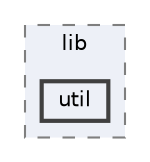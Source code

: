 digraph "build/zephyr/lib/util"
{
 // LATEX_PDF_SIZE
  bgcolor="transparent";
  edge [fontname=Helvetica,fontsize=10,labelfontname=Helvetica,labelfontsize=10];
  node [fontname=Helvetica,fontsize=10,shape=box,height=0.2,width=0.4];
  compound=true
  subgraph clusterdir_a2b984bf63b18e12150a9fb1475ff0cc {
    graph [ bgcolor="#edf0f7", pencolor="grey50", label="lib", fontname=Helvetica,fontsize=10 style="filled,dashed", URL="dir_a2b984bf63b18e12150a9fb1475ff0cc.html",tooltip=""]
  dir_acc4b1827770fe209bd282d6d9925c18 [label="util", fillcolor="#edf0f7", color="grey25", style="filled,bold", URL="dir_acc4b1827770fe209bd282d6d9925c18.html",tooltip=""];
  }
}
